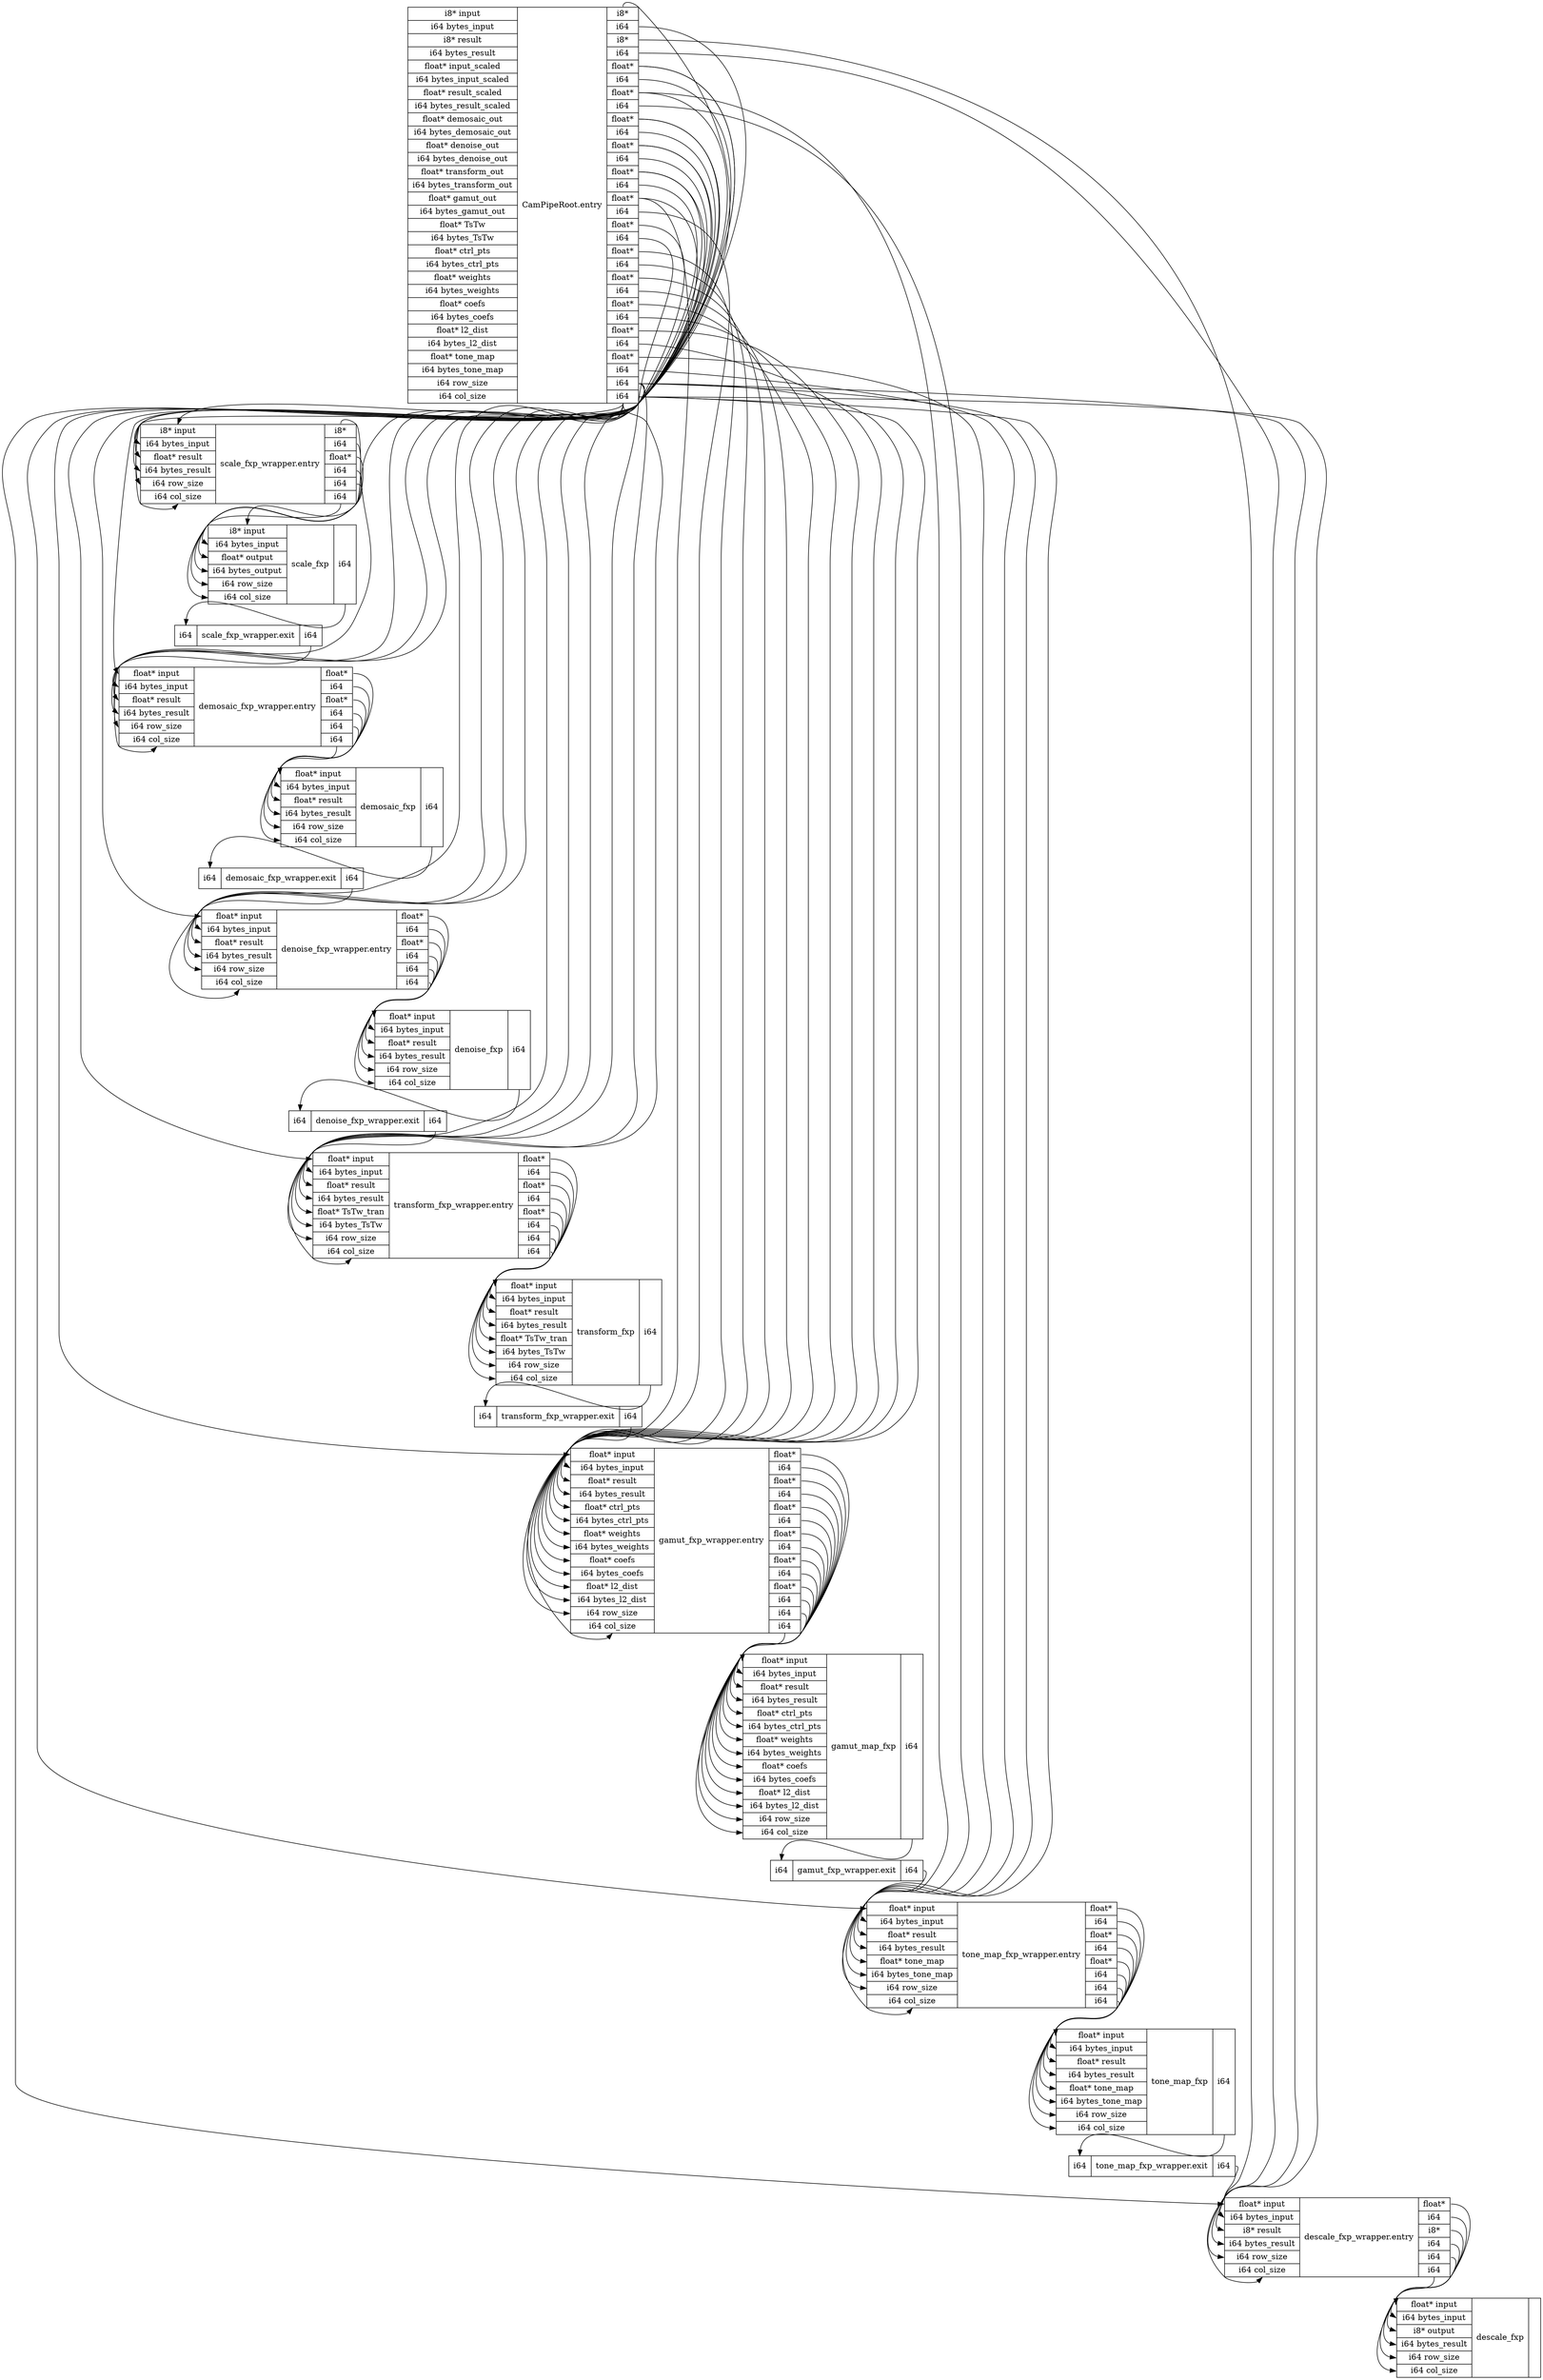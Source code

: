 digraph structs {
	node [shape=record];
	"denoise_fxp_wrapper.exit" [label="{<i0>i64}|denoise_fxp_wrapper.exit|{<o0>i64}"];
	"transform_fxp_wrapper.exit" [label="{<i0>i64}|transform_fxp_wrapper.exit|{<o0>i64}"];
	"scale_fxp_wrapper.exit" [label="{<i0>i64}|scale_fxp_wrapper.exit|{<o0>i64}"];
	"gamut_fxp_wrapper.exit" [label="{<i0>i64}|gamut_fxp_wrapper.exit|{<o0>i64}"];
	"descale_fxp_wrapper.entry" [label="{<i0>float* input|<i1>i64 bytes_input|<i2>i8* result|<i3>i64 bytes_result|<i4>i64 row_size|<i5>i64 col_size}|descale_fxp_wrapper.entry|{<o0>float*|<o1>i64|<o2>i8*|<o3>i64|<o4>i64|<o5>i64}"];
	"tone_map_fxp_wrapper.entry" [label="{<i0>float* input|<i1>i64 bytes_input|<i2>float* result|<i3>i64 bytes_result|<i4>float* tone_map|<i5>i64 bytes_tone_map|<i6>i64 row_size|<i7>i64 col_size}|tone_map_fxp_wrapper.entry|{<o0>float*|<o1>i64|<o2>float*|<o3>i64|<o4>float*|<o5>i64|<o6>i64|<o7>i64}"];
	"tone_map_fxp" [label="{<i0>float* input|<i1>i64 bytes_input|<i2>float* result|<i3>i64 bytes_result|<i4>float* tone_map|<i5>i64 bytes_tone_map|<i6>i64 row_size|<i7>i64 col_size}|tone_map_fxp|{<o0>i64}"];
	"demosaic_fxp_wrapper.exit" [label="{<i0>i64}|demosaic_fxp_wrapper.exit|{<o0>i64}"];
	"tone_map_fxp_wrapper.exit" [label="{<i0>i64}|tone_map_fxp_wrapper.exit|{<o0>i64}"];
	"CamPipeRoot.entry" [label="{<i0>i8* input|<i1>i64 bytes_input|<i2>i8* result|<i3>i64 bytes_result|<i4>float* input_scaled|<i5>i64 bytes_input_scaled|<i6>float* result_scaled|<i7>i64 bytes_result_scaled|<i8>float* demosaic_out|<i9>i64 bytes_demosaic_out|<i10>float* denoise_out|<i11>i64 bytes_denoise_out|<i12>float* transform_out|<i13>i64 bytes_transform_out|<i14>float* gamut_out|<i15>i64 bytes_gamut_out|<i16>float* TsTw|<i17>i64 bytes_TsTw|<i18>float* ctrl_pts|<i19>i64 bytes_ctrl_pts|<i20>float* weights|<i21>i64 bytes_weights|<i22>float* coefs|<i23>i64 bytes_coefs|<i24>float* l2_dist|<i25>i64 bytes_l2_dist|<i26>float* tone_map|<i27>i64 bytes_tone_map|<i28>i64 row_size|<i29>i64 col_size}|CamPipeRoot.entry|{<o0>i8*|<o1>i64|<o2>i8*|<o3>i64|<o4>float*|<o5>i64|<o6>float*|<o7>i64|<o8>float*|<o9>i64|<o10>float*|<o11>i64|<o12>float*|<o13>i64|<o14>float*|<o15>i64|<o16>float*|<o17>i64|<o18>float*|<o19>i64|<o20>float*|<o21>i64|<o22>float*|<o23>i64|<o24>float*|<o25>i64|<o26>float*|<o27>i64|<o28>i64|<o29>i64}"];
	"scale_fxp_wrapper.entry" [label="{<i0>i8* input|<i1>i64 bytes_input|<i2>float* result|<i3>i64 bytes_result|<i4>i64 row_size|<i5>i64 col_size}|scale_fxp_wrapper.entry|{<o0>i8*|<o1>i64|<o2>float*|<o3>i64|<o4>i64|<o5>i64}"];
	"descale_fxp" [label="{<i0>float* input|<i1>i64 bytes_input|<i2>i8* output|<i3>i64 bytes_result|<i4>i64 row_size|<i5>i64 col_size}|descale_fxp|{}"];
	"scale_fxp" [label="{<i0>i8* input|<i1>i64 bytes_input|<i2>float* output|<i3>i64 bytes_output|<i4>i64 row_size|<i5>i64 col_size}|scale_fxp|{<o0>i64}"];
	"gamut_map_fxp" [label="{<i0>float* input|<i1>i64 bytes_input|<i2>float* result|<i3>i64 bytes_result|<i4>float* ctrl_pts|<i5>i64 bytes_ctrl_pts|<i6>float* weights|<i7>i64 bytes_weights|<i8>float* coefs|<i9>i64 bytes_coefs|<i10>float* l2_dist|<i11>i64 bytes_l2_dist|<i12>i64 row_size|<i13>i64 col_size}|gamut_map_fxp|{<o0>i64}"];
	"transform_fxp_wrapper.entry" [label="{<i0>float* input|<i1>i64 bytes_input|<i2>float* result|<i3>i64 bytes_result|<i4>float* TsTw_tran|<i5>i64 bytes_TsTw|<i6>i64 row_size|<i7>i64 col_size}|transform_fxp_wrapper.entry|{<o0>float*|<o1>i64|<o2>float*|<o3>i64|<o4>float*|<o5>i64|<o6>i64|<o7>i64}"];
	"transform_fxp" [label="{<i0>float* input|<i1>i64 bytes_input|<i2>float* result|<i3>i64 bytes_result|<i4>float* TsTw_tran|<i5>i64 bytes_TsTw|<i6>i64 row_size|<i7>i64 col_size}|transform_fxp|{<o0>i64}"];
	"gamut_fxp_wrapper.entry" [label="{<i0>float* input|<i1>i64 bytes_input|<i2>float* result|<i3>i64 bytes_result|<i4>float* ctrl_pts|<i5>i64 bytes_ctrl_pts|<i6>float* weights|<i7>i64 bytes_weights|<i8>float* coefs|<i9>i64 bytes_coefs|<i10>float* l2_dist|<i11>i64 bytes_l2_dist|<i12>i64 row_size|<i13>i64 col_size}|gamut_fxp_wrapper.entry|{<o0>float*|<o1>i64|<o2>float*|<o3>i64|<o4>float*|<o5>i64|<o6>float*|<o7>i64|<o8>float*|<o9>i64|<o10>float*|<o11>i64|<o12>i64|<o13>i64}"];
	"demosaic_fxp_wrapper.entry" [label="{<i0>float* input|<i1>i64 bytes_input|<i2>float* result|<i3>i64 bytes_result|<i4>i64 row_size|<i5>i64 col_size}|demosaic_fxp_wrapper.entry|{<o0>float*|<o1>i64|<o2>float*|<o3>i64|<o4>i64|<o5>i64}"];
	"demosaic_fxp" [label="{<i0>float* input|<i1>i64 bytes_input|<i2>float* result|<i3>i64 bytes_result|<i4>i64 row_size|<i5>i64 col_size}|demosaic_fxp|{<o0>i64}"];
	"denoise_fxp_wrapper.entry" [label="{<i0>float* input|<i1>i64 bytes_input|<i2>float* result|<i3>i64 bytes_result|<i4>i64 row_size|<i5>i64 col_size}|denoise_fxp_wrapper.entry|{<o0>float*|<o1>i64|<o2>float*|<o3>i64|<o4>i64|<o5>i64}"];
	"denoise_fxp" [label="{<i0>float* input|<i1>i64 bytes_input|<i2>float* result|<i3>i64 bytes_result|<i4>i64 row_size|<i5>i64 col_size}|denoise_fxp|{<o0>i64}"];

	"tone_map_fxp" -> "tone_map_fxp_wrapper.exit" [tailport=o0, headport=i0, ];
	"tone_map_fxp_wrapper.entry" -> "tone_map_fxp" [tailport=o7, headport=i7, ];
	"tone_map_fxp_wrapper.entry" -> "tone_map_fxp" [tailport=o6, headport=i6, ];
	"tone_map_fxp_wrapper.entry" -> "tone_map_fxp" [tailport=o5, headport=i5, ];
	"tone_map_fxp_wrapper.entry" -> "tone_map_fxp" [tailport=o4, headport=i4, ];
	"tone_map_fxp_wrapper.entry" -> "tone_map_fxp" [tailport=o3, headport=i3, ];
	"tone_map_fxp_wrapper.entry" -> "tone_map_fxp" [tailport=o2, headport=i2, ];
	"tone_map_fxp_wrapper.entry" -> "tone_map_fxp" [tailport=o1, headport=i1, ];
	"tone_map_fxp_wrapper.entry" -> "tone_map_fxp" [tailport=o0, headport=i0, ];
	"tone_map_fxp_wrapper.exit" -> "descale_fxp_wrapper.entry" [tailport=o0, headport=i1, ];
	"gamut_map_fxp" -> "gamut_fxp_wrapper.exit" [tailport=o0, headport=i0, ];
	"descale_fxp_wrapper.entry" -> "descale_fxp" [tailport=o5, headport=i5, ];
	"CamPipeRoot.entry" -> "tone_map_fxp_wrapper.entry" [tailport=o27, headport=i5, ];
	"scale_fxp_wrapper.entry" -> "scale_fxp" [tailport=o4, headport=i4, ];
	"transform_fxp_wrapper.entry" -> "transform_fxp" [tailport=o3, headport=i3, ];
	"descale_fxp_wrapper.entry" -> "descale_fxp" [tailport=o4, headport=i4, ];
	"CamPipeRoot.entry" -> "tone_map_fxp_wrapper.entry" [tailport=o26, headport=i4, ];
	"scale_fxp_wrapper.entry" -> "scale_fxp" [tailport=o3, headport=i3, ];
	"transform_fxp_wrapper.entry" -> "transform_fxp" [tailport=o2, headport=i2, ];
	"gamut_fxp_wrapper.entry" -> "gamut_map_fxp" [tailport=o11, headport=i11, ];
	"CamPipeRoot.entry" -> "tone_map_fxp_wrapper.entry" [tailport=o7, headport=i3, ];
	"gamut_fxp_wrapper.entry" -> "gamut_map_fxp" [tailport=o10, headport=i10, ];
	"CamPipeRoot.entry" -> "descale_fxp_wrapper.entry" [tailport=o6, headport=i0, ];
	"CamPipeRoot.entry" -> "tone_map_fxp_wrapper.entry" [tailport=o6, headport=i2, ];
	"descale_fxp_wrapper.entry" -> "descale_fxp" [tailport=o3, headport=i3, ];
	"CamPipeRoot.entry" -> "gamut_fxp_wrapper.entry" [tailport=o25, headport=i11, ];
	"scale_fxp_wrapper.entry" -> "scale_fxp" [tailport=o2, headport=i2, ];
	"transform_fxp_wrapper.entry" -> "transform_fxp" [tailport=o1, headport=i1, ];
	"descale_fxp_wrapper.entry" -> "descale_fxp" [tailport=o2, headport=i2, ];
	"CamPipeRoot.entry" -> "gamut_fxp_wrapper.entry" [tailport=o24, headport=i10, ];
	"scale_fxp_wrapper.entry" -> "scale_fxp" [tailport=o1, headport=i1, ];
	"transform_fxp_wrapper.entry" -> "transform_fxp" [tailport=o0, headport=i0, ];
	"descale_fxp_wrapper.entry" -> "descale_fxp" [tailport=o1, headport=i1, ];
	"CamPipeRoot.entry" -> "gamut_fxp_wrapper.entry" [tailport=o23, headport=i9, ];
	"descale_fxp_wrapper.entry" -> "descale_fxp" [tailport=o0, headport=i0, ];
	"CamPipeRoot.entry" -> "gamut_fxp_wrapper.entry" [tailport=o22, headport=i8, ];
	"CamPipeRoot.entry" -> "gamut_fxp_wrapper.entry" [tailport=o21, headport=i7, ];
	"CamPipeRoot.entry" -> "gamut_fxp_wrapper.entry" [tailport=o20, headport=i6, ];
	"CamPipeRoot.entry" -> "gamut_fxp_wrapper.entry" [tailport=o19, headport=i5, ];
	"gamut_fxp_wrapper.exit" -> "tone_map_fxp_wrapper.entry" [tailport=o0, headport=i1, ];
	"gamut_fxp_wrapper.entry" -> "gamut_map_fxp" [tailport=o9, headport=i9, ];
	"CamPipeRoot.entry" -> "scale_fxp_wrapper.entry" [tailport=o5, headport=i3, ];
	"gamut_fxp_wrapper.entry" -> "gamut_map_fxp" [tailport=o8, headport=i8, ];
	"CamPipeRoot.entry" -> "demosaic_fxp_wrapper.entry" [tailport=o4, headport=i0, ];
	"CamPipeRoot.entry" -> "scale_fxp_wrapper.entry" [tailport=o4, headport=i2, ];
	"CamPipeRoot.entry" -> "descale_fxp_wrapper.entry" [tailport=o28, headport=i4, ];
	"CamPipeRoot.entry" -> "demosaic_fxp_wrapper.entry" [tailport=o28, headport=i4, ];
	"CamPipeRoot.entry" -> "scale_fxp_wrapper.entry" [tailport=o28, headport=i4, ];
	"CamPipeRoot.entry" -> "denoise_fxp_wrapper.entry" [tailport=o28, headport=i4, ];
	"CamPipeRoot.entry" -> "transform_fxp_wrapper.entry" [tailport=o28, headport=i6, ];
	"CamPipeRoot.entry" -> "gamut_fxp_wrapper.entry" [tailport=o28, headport=i12, ];
	"CamPipeRoot.entry" -> "tone_map_fxp_wrapper.entry" [tailport=o28, headport=i6, ];
	"CamPipeRoot.entry" -> "denoise_fxp_wrapper.entry" [tailport=o11, headport=i3, ];
	"CamPipeRoot.entry" -> "gamut_fxp_wrapper.entry" [tailport=o18, headport=i4, ];
	"denoise_fxp_wrapper.entry" -> "denoise_fxp" [tailport=o5, headport=i5, ];
	"scale_fxp_wrapper.entry" -> "scale_fxp" [tailport=o0, headport=i0, ];
	"CamPipeRoot.entry" -> "descale_fxp_wrapper.entry" [tailport=o3, headport=i3, ];
	"gamut_fxp_wrapper.entry" -> "gamut_map_fxp" [tailport=o7, headport=i7, ];
	"CamPipeRoot.entry" -> "descale_fxp_wrapper.entry" [tailport=o29, headport=i5, ];
	"CamPipeRoot.entry" -> "demosaic_fxp_wrapper.entry" [tailport=o29, headport=i5, ];
	"CamPipeRoot.entry" -> "scale_fxp_wrapper.entry" [tailport=o29, headport=i5, ];
	"CamPipeRoot.entry" -> "denoise_fxp_wrapper.entry" [tailport=o29, headport=i5, ];
	"CamPipeRoot.entry" -> "transform_fxp_wrapper.entry" [tailport=o29, headport=i7, ];
	"CamPipeRoot.entry" -> "gamut_fxp_wrapper.entry" [tailport=o29, headport=i13, ];
	"CamPipeRoot.entry" -> "tone_map_fxp_wrapper.entry" [tailport=o29, headport=i7, ];
	"transform_fxp_wrapper.entry" -> "transform_fxp" [tailport=o5, headport=i5, ];
	"CamPipeRoot.entry" -> "gamut_fxp_wrapper.entry" [tailport=o12, headport=i0, ];
	"CamPipeRoot.entry" -> "transform_fxp_wrapper.entry" [tailport=o12, headport=i2, ];
	"gamut_fxp_wrapper.entry" -> "gamut_map_fxp" [tailport=o13, headport=i13, ];
	"CamPipeRoot.entry" -> "demosaic_fxp_wrapper.entry" [tailport=o9, headport=i3, ];
	"CamPipeRoot.entry" -> "transform_fxp_wrapper.entry" [tailport=o10, headport=i0, ];
	"CamPipeRoot.entry" -> "denoise_fxp_wrapper.entry" [tailport=o10, headport=i2, ];
	"scale_fxp_wrapper.exit" -> "demosaic_fxp_wrapper.entry" [tailport=o0, headport=i1, ];
	"gamut_fxp_wrapper.entry" -> "gamut_map_fxp" [tailport=o2, headport=i2, ];
	"transform_fxp_wrapper.entry" -> "transform_fxp" [tailport=o4, headport=i4, ];
	"scale_fxp_wrapper.entry" -> "scale_fxp" [tailport=o5, headport=i5, ];
	"CamPipeRoot.entry" -> "denoise_fxp_wrapper.entry" [tailport=o8, headport=i0, ];
	"CamPipeRoot.entry" -> "demosaic_fxp_wrapper.entry" [tailport=o8, headport=i2, ];
	"gamut_fxp_wrapper.entry" -> "gamut_map_fxp" [tailport=o12, headport=i12, ];
	"scale_fxp" -> "scale_fxp_wrapper.exit" [tailport=o0, headport=i0, ];
	"CamPipeRoot.entry" -> "tone_map_fxp_wrapper.entry" [tailport=o14, headport=i0, ];
	"CamPipeRoot.entry" -> "gamut_fxp_wrapper.entry" [tailport=o14, headport=i2, ];
	"denoise_fxp_wrapper.entry" -> "denoise_fxp" [tailport=o1, headport=i1, ];
	"transform_fxp_wrapper.exit" -> "gamut_fxp_wrapper.entry" [tailport=o0, headport=i1, ];
	"demosaic_fxp_wrapper.exit" -> "denoise_fxp_wrapper.entry" [tailport=o0, headport=i1, ];
	"demosaic_fxp_wrapper.entry" -> "demosaic_fxp" [tailport=o0, headport=i0, ];
	"demosaic_fxp_wrapper.entry" -> "demosaic_fxp" [tailport=o1, headport=i1, ];
	"demosaic_fxp_wrapper.entry" -> "demosaic_fxp" [tailport=o2, headport=i2, ];
	"demosaic_fxp_wrapper.entry" -> "demosaic_fxp" [tailport=o3, headport=i3, ];
	"demosaic_fxp_wrapper.entry" -> "demosaic_fxp" [tailport=o4, headport=i4, ];
	"demosaic_fxp_wrapper.entry" -> "demosaic_fxp" [tailport=o5, headport=i5, ];
	"denoise_fxp_wrapper.exit" -> "transform_fxp_wrapper.entry" [tailport=o0, headport=i1, ];
	"CamPipeRoot.entry" -> "transform_fxp_wrapper.entry" [tailport=o13, headport=i3, ];
	"denoise_fxp_wrapper.entry" -> "denoise_fxp" [tailport=o0, headport=i0, ];
	"CamPipeRoot.entry" -> "gamut_fxp_wrapper.entry" [tailport=o15, headport=i3, ];
	"denoise_fxp_wrapper.entry" -> "denoise_fxp" [tailport=o2, headport=i2, ];
	"CamPipeRoot.entry" -> "transform_fxp_wrapper.entry" [tailport=o16, headport=i4, ];
	"demosaic_fxp" -> "demosaic_fxp_wrapper.exit" [tailport=o0, headport=i0, ];
	"denoise_fxp_wrapper.entry" -> "denoise_fxp" [tailport=o3, headport=i3, ];
	"CamPipeRoot.entry" -> "transform_fxp_wrapper.entry" [tailport=o17, headport=i5, ];
	"denoise_fxp_wrapper.entry" -> "denoise_fxp" [tailport=o4, headport=i4, ];
	"denoise_fxp" -> "denoise_fxp_wrapper.exit" [tailport=o0, headport=i0, ];
	"transform_fxp_wrapper.entry" -> "transform_fxp" [tailport=o6, headport=i6, ];
	"transform_fxp_wrapper.entry" -> "transform_fxp" [tailport=o7, headport=i7, ];
	"transform_fxp" -> "transform_fxp_wrapper.exit" [tailport=o0, headport=i0, ];
	"gamut_fxp_wrapper.entry" -> "gamut_map_fxp" [tailport=o0, headport=i0, ];
	"gamut_fxp_wrapper.entry" -> "gamut_map_fxp" [tailport=o1, headport=i1, ];
	"gamut_fxp_wrapper.entry" -> "gamut_map_fxp" [tailport=o3, headport=i3, ];
	"CamPipeRoot.entry" -> "scale_fxp_wrapper.entry" [tailport=o0, headport=i0, ];
	"gamut_fxp_wrapper.entry" -> "gamut_map_fxp" [tailport=o4, headport=i4, ];
	"CamPipeRoot.entry" -> "scale_fxp_wrapper.entry" [tailport=o1, headport=i1, ];
	"gamut_fxp_wrapper.entry" -> "gamut_map_fxp" [tailport=o5, headport=i5, ];
	"CamPipeRoot.entry" -> "descale_fxp_wrapper.entry" [tailport=o2, headport=i2, ];
	"gamut_fxp_wrapper.entry" -> "gamut_map_fxp" [tailport=o6, headport=i6, ];
}
